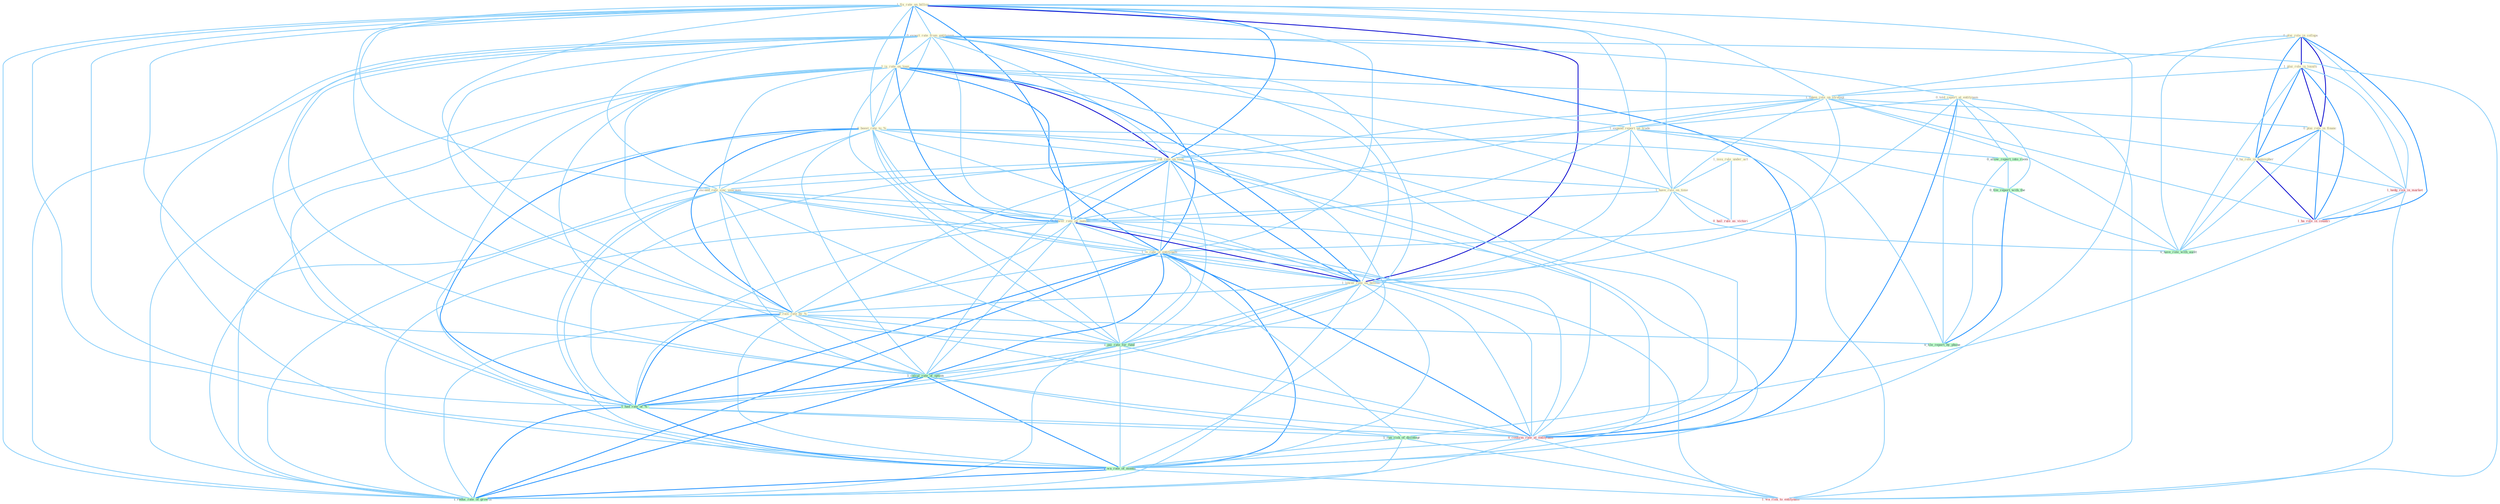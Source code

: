 Graph G{ 
    node
    [shape=polygon,style=filled,width=.5,height=.06,color="#BDFCC9",fixedsize=true,fontsize=4,
    fontcolor="#2f4f4f"];
    {node
    [color="#ffffe0", fontcolor="#8b7d6b"] "0_plai_role_in_collaps " "1_fix_rate_on_billion " "1_plai_role_in_loyalti " "0_expect_rate_from_entitynam " "1_is_rate_on_loan " "1_taken_role_on_strategi " "0_boost_rate_to_% " "0_told_report_at_entitynam " "1_issu_rule_under_act " "1_expand_report_on_trade " "1_cut_rate_on_loan " "0_plai_role_in_financ " "0_exceed_rate_sinc_yearnum " "1_have_rule_on_time " "1_lower_rate_on_number " "1_is_rate_of_entitynam " "0_ha_role_in_hemispher " "1_lower_rate_on_billion " "0_rais_rate_by_% "}
{node [color="#fff0f5", fontcolor="#b22222"] "1_hedg_risk_in_market " "1_ha_role_in_countri " "0_hail_rule_as_victori " "0_confirm_rate_at_entitynam " "1_wa_risk_to_entitynam "}
edge [color="#B0E2FF"];

	"0_plai_role_in_collaps " -- "1_plai_role_in_loyalti " [w="3", color="#0000cd" , len=0.6];
	"0_plai_role_in_collaps " -- "1_taken_role_on_strategi " [w="1", color="#87cefa" ];
	"0_plai_role_in_collaps " -- "0_plai_role_in_financ " [w="3", color="#0000cd" , len=0.6];
	"0_plai_role_in_collaps " -- "0_ha_role_in_hemispher " [w="2", color="#1e90ff" , len=0.8];
	"0_plai_role_in_collaps " -- "1_hedg_risk_in_market " [w="1", color="#87cefa" ];
	"0_plai_role_in_collaps " -- "1_ha_role_in_countri " [w="2", color="#1e90ff" , len=0.8];
	"0_plai_role_in_collaps " -- "0_have_role_with_audit " [w="1", color="#87cefa" ];
	"1_fix_rate_on_billion " -- "0_expect_rate_from_entitynam " [w="1", color="#87cefa" ];
	"1_fix_rate_on_billion " -- "1_is_rate_on_loan " [w="2", color="#1e90ff" , len=0.8];
	"1_fix_rate_on_billion " -- "1_taken_role_on_strategi " [w="1", color="#87cefa" ];
	"1_fix_rate_on_billion " -- "0_boost_rate_to_% " [w="1", color="#87cefa" ];
	"1_fix_rate_on_billion " -- "1_expand_report_on_trade " [w="1", color="#87cefa" ];
	"1_fix_rate_on_billion " -- "1_cut_rate_on_loan " [w="2", color="#1e90ff" , len=0.8];
	"1_fix_rate_on_billion " -- "0_exceed_rate_sinc_yearnum " [w="1", color="#87cefa" ];
	"1_fix_rate_on_billion " -- "1_have_rule_on_time " [w="1", color="#87cefa" ];
	"1_fix_rate_on_billion " -- "1_lower_rate_on_number " [w="2", color="#1e90ff" , len=0.8];
	"1_fix_rate_on_billion " -- "1_is_rate_of_entitynam " [w="1", color="#87cefa" ];
	"1_fix_rate_on_billion " -- "1_lower_rate_on_billion " [w="3", color="#0000cd" , len=0.6];
	"1_fix_rate_on_billion " -- "0_rais_rate_by_% " [w="1", color="#87cefa" ];
	"1_fix_rate_on_billion " -- "1_pai_rate_for_fund " [w="1", color="#87cefa" ];
	"1_fix_rate_on_billion " -- "1_calcul_rate_of_option " [w="1", color="#87cefa" ];
	"1_fix_rate_on_billion " -- "1_had_rate_of_% " [w="1", color="#87cefa" ];
	"1_fix_rate_on_billion " -- "0_confirm_rate_at_entitynam " [w="1", color="#87cefa" ];
	"1_fix_rate_on_billion " -- "1_wa_rate_of_month " [w="1", color="#87cefa" ];
	"1_fix_rate_on_billion " -- "1_reduc_rate_of_growth " [w="1", color="#87cefa" ];
	"1_plai_role_in_loyalti " -- "1_taken_role_on_strategi " [w="1", color="#87cefa" ];
	"1_plai_role_in_loyalti " -- "0_plai_role_in_financ " [w="3", color="#0000cd" , len=0.6];
	"1_plai_role_in_loyalti " -- "0_ha_role_in_hemispher " [w="2", color="#1e90ff" , len=0.8];
	"1_plai_role_in_loyalti " -- "1_hedg_risk_in_market " [w="1", color="#87cefa" ];
	"1_plai_role_in_loyalti " -- "1_ha_role_in_countri " [w="2", color="#1e90ff" , len=0.8];
	"1_plai_role_in_loyalti " -- "0_have_role_with_audit " [w="1", color="#87cefa" ];
	"0_expect_rate_from_entitynam " -- "1_is_rate_on_loan " [w="1", color="#87cefa" ];
	"0_expect_rate_from_entitynam " -- "0_boost_rate_to_% " [w="1", color="#87cefa" ];
	"0_expect_rate_from_entitynam " -- "0_told_report_at_entitynam " [w="1", color="#87cefa" ];
	"0_expect_rate_from_entitynam " -- "1_cut_rate_on_loan " [w="1", color="#87cefa" ];
	"0_expect_rate_from_entitynam " -- "0_exceed_rate_sinc_yearnum " [w="1", color="#87cefa" ];
	"0_expect_rate_from_entitynam " -- "1_lower_rate_on_number " [w="1", color="#87cefa" ];
	"0_expect_rate_from_entitynam " -- "1_is_rate_of_entitynam " [w="2", color="#1e90ff" , len=0.8];
	"0_expect_rate_from_entitynam " -- "1_lower_rate_on_billion " [w="1", color="#87cefa" ];
	"0_expect_rate_from_entitynam " -- "0_rais_rate_by_% " [w="1", color="#87cefa" ];
	"0_expect_rate_from_entitynam " -- "1_pai_rate_for_fund " [w="1", color="#87cefa" ];
	"0_expect_rate_from_entitynam " -- "1_calcul_rate_of_option " [w="1", color="#87cefa" ];
	"0_expect_rate_from_entitynam " -- "1_had_rate_of_% " [w="1", color="#87cefa" ];
	"0_expect_rate_from_entitynam " -- "0_confirm_rate_at_entitynam " [w="2", color="#1e90ff" , len=0.8];
	"0_expect_rate_from_entitynam " -- "1_wa_rate_of_month " [w="1", color="#87cefa" ];
	"0_expect_rate_from_entitynam " -- "1_wa_risk_to_entitynam " [w="1", color="#87cefa" ];
	"0_expect_rate_from_entitynam " -- "1_reduc_rate_of_growth " [w="1", color="#87cefa" ];
	"1_is_rate_on_loan " -- "1_taken_role_on_strategi " [w="1", color="#87cefa" ];
	"1_is_rate_on_loan " -- "0_boost_rate_to_% " [w="1", color="#87cefa" ];
	"1_is_rate_on_loan " -- "1_expand_report_on_trade " [w="1", color="#87cefa" ];
	"1_is_rate_on_loan " -- "1_cut_rate_on_loan " [w="3", color="#0000cd" , len=0.6];
	"1_is_rate_on_loan " -- "0_exceed_rate_sinc_yearnum " [w="1", color="#87cefa" ];
	"1_is_rate_on_loan " -- "1_have_rule_on_time " [w="1", color="#87cefa" ];
	"1_is_rate_on_loan " -- "1_lower_rate_on_number " [w="2", color="#1e90ff" , len=0.8];
	"1_is_rate_on_loan " -- "1_is_rate_of_entitynam " [w="2", color="#1e90ff" , len=0.8];
	"1_is_rate_on_loan " -- "1_lower_rate_on_billion " [w="2", color="#1e90ff" , len=0.8];
	"1_is_rate_on_loan " -- "0_rais_rate_by_% " [w="1", color="#87cefa" ];
	"1_is_rate_on_loan " -- "1_pai_rate_for_fund " [w="1", color="#87cefa" ];
	"1_is_rate_on_loan " -- "1_calcul_rate_of_option " [w="1", color="#87cefa" ];
	"1_is_rate_on_loan " -- "1_had_rate_of_% " [w="1", color="#87cefa" ];
	"1_is_rate_on_loan " -- "0_confirm_rate_at_entitynam " [w="1", color="#87cefa" ];
	"1_is_rate_on_loan " -- "1_wa_rate_of_month " [w="1", color="#87cefa" ];
	"1_is_rate_on_loan " -- "1_reduc_rate_of_growth " [w="1", color="#87cefa" ];
	"1_taken_role_on_strategi " -- "1_expand_report_on_trade " [w="1", color="#87cefa" ];
	"1_taken_role_on_strategi " -- "1_cut_rate_on_loan " [w="1", color="#87cefa" ];
	"1_taken_role_on_strategi " -- "0_plai_role_in_financ " [w="1", color="#87cefa" ];
	"1_taken_role_on_strategi " -- "1_have_rule_on_time " [w="1", color="#87cefa" ];
	"1_taken_role_on_strategi " -- "1_lower_rate_on_number " [w="1", color="#87cefa" ];
	"1_taken_role_on_strategi " -- "0_ha_role_in_hemispher " [w="1", color="#87cefa" ];
	"1_taken_role_on_strategi " -- "1_lower_rate_on_billion " [w="1", color="#87cefa" ];
	"1_taken_role_on_strategi " -- "1_ha_role_in_countri " [w="1", color="#87cefa" ];
	"1_taken_role_on_strategi " -- "0_have_role_with_audit " [w="1", color="#87cefa" ];
	"0_boost_rate_to_% " -- "1_cut_rate_on_loan " [w="1", color="#87cefa" ];
	"0_boost_rate_to_% " -- "0_exceed_rate_sinc_yearnum " [w="1", color="#87cefa" ];
	"0_boost_rate_to_% " -- "1_lower_rate_on_number " [w="1", color="#87cefa" ];
	"0_boost_rate_to_% " -- "1_is_rate_of_entitynam " [w="1", color="#87cefa" ];
	"0_boost_rate_to_% " -- "1_lower_rate_on_billion " [w="1", color="#87cefa" ];
	"0_boost_rate_to_% " -- "0_rais_rate_by_% " [w="2", color="#1e90ff" , len=0.8];
	"0_boost_rate_to_% " -- "1_pai_rate_for_fund " [w="1", color="#87cefa" ];
	"0_boost_rate_to_% " -- "1_calcul_rate_of_option " [w="1", color="#87cefa" ];
	"0_boost_rate_to_% " -- "1_had_rate_of_% " [w="2", color="#1e90ff" , len=0.8];
	"0_boost_rate_to_% " -- "0_confirm_rate_at_entitynam " [w="1", color="#87cefa" ];
	"0_boost_rate_to_% " -- "1_wa_rate_of_month " [w="1", color="#87cefa" ];
	"0_boost_rate_to_% " -- "1_wa_risk_to_entitynam " [w="1", color="#87cefa" ];
	"0_boost_rate_to_% " -- "1_reduc_rate_of_growth " [w="1", color="#87cefa" ];
	"0_told_report_at_entitynam " -- "1_expand_report_on_trade " [w="1", color="#87cefa" ];
	"0_told_report_at_entitynam " -- "1_is_rate_of_entitynam " [w="1", color="#87cefa" ];
	"0_told_report_at_entitynam " -- "0_allow_report_into_room " [w="1", color="#87cefa" ];
	"0_told_report_at_entitynam " -- "0_file_report_with_the " [w="1", color="#87cefa" ];
	"0_told_report_at_entitynam " -- "0_confirm_rate_at_entitynam " [w="2", color="#1e90ff" , len=0.8];
	"0_told_report_at_entitynam " -- "0_file_report_by_phone " [w="1", color="#87cefa" ];
	"0_told_report_at_entitynam " -- "1_wa_risk_to_entitynam " [w="1", color="#87cefa" ];
	"1_issu_rule_under_act " -- "1_have_rule_on_time " [w="1", color="#87cefa" ];
	"1_issu_rule_under_act " -- "0_hail_rule_as_victori " [w="1", color="#87cefa" ];
	"1_expand_report_on_trade " -- "1_cut_rate_on_loan " [w="1", color="#87cefa" ];
	"1_expand_report_on_trade " -- "1_have_rule_on_time " [w="1", color="#87cefa" ];
	"1_expand_report_on_trade " -- "1_lower_rate_on_number " [w="1", color="#87cefa" ];
	"1_expand_report_on_trade " -- "1_lower_rate_on_billion " [w="1", color="#87cefa" ];
	"1_expand_report_on_trade " -- "0_allow_report_into_room " [w="1", color="#87cefa" ];
	"1_expand_report_on_trade " -- "0_file_report_with_the " [w="1", color="#87cefa" ];
	"1_expand_report_on_trade " -- "0_file_report_by_phone " [w="1", color="#87cefa" ];
	"1_cut_rate_on_loan " -- "0_exceed_rate_sinc_yearnum " [w="1", color="#87cefa" ];
	"1_cut_rate_on_loan " -- "1_have_rule_on_time " [w="1", color="#87cefa" ];
	"1_cut_rate_on_loan " -- "1_lower_rate_on_number " [w="2", color="#1e90ff" , len=0.8];
	"1_cut_rate_on_loan " -- "1_is_rate_of_entitynam " [w="1", color="#87cefa" ];
	"1_cut_rate_on_loan " -- "1_lower_rate_on_billion " [w="2", color="#1e90ff" , len=0.8];
	"1_cut_rate_on_loan " -- "0_rais_rate_by_% " [w="1", color="#87cefa" ];
	"1_cut_rate_on_loan " -- "1_pai_rate_for_fund " [w="1", color="#87cefa" ];
	"1_cut_rate_on_loan " -- "1_calcul_rate_of_option " [w="1", color="#87cefa" ];
	"1_cut_rate_on_loan " -- "1_had_rate_of_% " [w="1", color="#87cefa" ];
	"1_cut_rate_on_loan " -- "0_confirm_rate_at_entitynam " [w="1", color="#87cefa" ];
	"1_cut_rate_on_loan " -- "1_wa_rate_of_month " [w="1", color="#87cefa" ];
	"1_cut_rate_on_loan " -- "1_reduc_rate_of_growth " [w="1", color="#87cefa" ];
	"0_plai_role_in_financ " -- "0_ha_role_in_hemispher " [w="2", color="#1e90ff" , len=0.8];
	"0_plai_role_in_financ " -- "1_hedg_risk_in_market " [w="1", color="#87cefa" ];
	"0_plai_role_in_financ " -- "1_ha_role_in_countri " [w="2", color="#1e90ff" , len=0.8];
	"0_plai_role_in_financ " -- "0_have_role_with_audit " [w="1", color="#87cefa" ];
	"0_exceed_rate_sinc_yearnum " -- "1_lower_rate_on_number " [w="1", color="#87cefa" ];
	"0_exceed_rate_sinc_yearnum " -- "1_is_rate_of_entitynam " [w="1", color="#87cefa" ];
	"0_exceed_rate_sinc_yearnum " -- "1_lower_rate_on_billion " [w="1", color="#87cefa" ];
	"0_exceed_rate_sinc_yearnum " -- "0_rais_rate_by_% " [w="1", color="#87cefa" ];
	"0_exceed_rate_sinc_yearnum " -- "1_pai_rate_for_fund " [w="1", color="#87cefa" ];
	"0_exceed_rate_sinc_yearnum " -- "1_calcul_rate_of_option " [w="1", color="#87cefa" ];
	"0_exceed_rate_sinc_yearnum " -- "1_had_rate_of_% " [w="1", color="#87cefa" ];
	"0_exceed_rate_sinc_yearnum " -- "0_confirm_rate_at_entitynam " [w="1", color="#87cefa" ];
	"0_exceed_rate_sinc_yearnum " -- "1_wa_rate_of_month " [w="1", color="#87cefa" ];
	"0_exceed_rate_sinc_yearnum " -- "1_reduc_rate_of_growth " [w="1", color="#87cefa" ];
	"1_have_rule_on_time " -- "1_lower_rate_on_number " [w="1", color="#87cefa" ];
	"1_have_rule_on_time " -- "1_lower_rate_on_billion " [w="1", color="#87cefa" ];
	"1_have_rule_on_time " -- "0_hail_rule_as_victori " [w="1", color="#87cefa" ];
	"1_have_rule_on_time " -- "0_have_role_with_audit " [w="1", color="#87cefa" ];
	"1_lower_rate_on_number " -- "1_is_rate_of_entitynam " [w="1", color="#87cefa" ];
	"1_lower_rate_on_number " -- "1_lower_rate_on_billion " [w="3", color="#0000cd" , len=0.6];
	"1_lower_rate_on_number " -- "0_rais_rate_by_% " [w="1", color="#87cefa" ];
	"1_lower_rate_on_number " -- "1_pai_rate_for_fund " [w="1", color="#87cefa" ];
	"1_lower_rate_on_number " -- "1_calcul_rate_of_option " [w="1", color="#87cefa" ];
	"1_lower_rate_on_number " -- "1_had_rate_of_% " [w="1", color="#87cefa" ];
	"1_lower_rate_on_number " -- "0_confirm_rate_at_entitynam " [w="1", color="#87cefa" ];
	"1_lower_rate_on_number " -- "1_wa_rate_of_month " [w="1", color="#87cefa" ];
	"1_lower_rate_on_number " -- "1_reduc_rate_of_growth " [w="1", color="#87cefa" ];
	"1_is_rate_of_entitynam " -- "1_lower_rate_on_billion " [w="1", color="#87cefa" ];
	"1_is_rate_of_entitynam " -- "0_rais_rate_by_% " [w="1", color="#87cefa" ];
	"1_is_rate_of_entitynam " -- "1_pai_rate_for_fund " [w="1", color="#87cefa" ];
	"1_is_rate_of_entitynam " -- "1_calcul_rate_of_option " [w="2", color="#1e90ff" , len=0.8];
	"1_is_rate_of_entitynam " -- "1_had_rate_of_% " [w="2", color="#1e90ff" , len=0.8];
	"1_is_rate_of_entitynam " -- "0_confirm_rate_at_entitynam " [w="2", color="#1e90ff" , len=0.8];
	"1_is_rate_of_entitynam " -- "1_run_risk_of_disintegr " [w="1", color="#87cefa" ];
	"1_is_rate_of_entitynam " -- "1_wa_rate_of_month " [w="2", color="#1e90ff" , len=0.8];
	"1_is_rate_of_entitynam " -- "1_wa_risk_to_entitynam " [w="1", color="#87cefa" ];
	"1_is_rate_of_entitynam " -- "1_reduc_rate_of_growth " [w="2", color="#1e90ff" , len=0.8];
	"0_ha_role_in_hemispher " -- "1_hedg_risk_in_market " [w="1", color="#87cefa" ];
	"0_ha_role_in_hemispher " -- "1_ha_role_in_countri " [w="3", color="#0000cd" , len=0.6];
	"0_ha_role_in_hemispher " -- "0_have_role_with_audit " [w="1", color="#87cefa" ];
	"1_lower_rate_on_billion " -- "0_rais_rate_by_% " [w="1", color="#87cefa" ];
	"1_lower_rate_on_billion " -- "1_pai_rate_for_fund " [w="1", color="#87cefa" ];
	"1_lower_rate_on_billion " -- "1_calcul_rate_of_option " [w="1", color="#87cefa" ];
	"1_lower_rate_on_billion " -- "1_had_rate_of_% " [w="1", color="#87cefa" ];
	"1_lower_rate_on_billion " -- "0_confirm_rate_at_entitynam " [w="1", color="#87cefa" ];
	"1_lower_rate_on_billion " -- "1_wa_rate_of_month " [w="1", color="#87cefa" ];
	"1_lower_rate_on_billion " -- "1_reduc_rate_of_growth " [w="1", color="#87cefa" ];
	"0_rais_rate_by_% " -- "1_pai_rate_for_fund " [w="1", color="#87cefa" ];
	"0_rais_rate_by_% " -- "1_calcul_rate_of_option " [w="1", color="#87cefa" ];
	"0_rais_rate_by_% " -- "1_had_rate_of_% " [w="2", color="#1e90ff" , len=0.8];
	"0_rais_rate_by_% " -- "0_confirm_rate_at_entitynam " [w="1", color="#87cefa" ];
	"0_rais_rate_by_% " -- "0_file_report_by_phone " [w="1", color="#87cefa" ];
	"0_rais_rate_by_% " -- "1_wa_rate_of_month " [w="1", color="#87cefa" ];
	"0_rais_rate_by_% " -- "1_reduc_rate_of_growth " [w="1", color="#87cefa" ];
	"1_pai_rate_for_fund " -- "1_calcul_rate_of_option " [w="1", color="#87cefa" ];
	"1_pai_rate_for_fund " -- "1_had_rate_of_% " [w="1", color="#87cefa" ];
	"1_pai_rate_for_fund " -- "0_confirm_rate_at_entitynam " [w="1", color="#87cefa" ];
	"1_pai_rate_for_fund " -- "1_wa_rate_of_month " [w="1", color="#87cefa" ];
	"1_pai_rate_for_fund " -- "1_reduc_rate_of_growth " [w="1", color="#87cefa" ];
	"0_allow_report_into_room " -- "0_file_report_with_the " [w="1", color="#87cefa" ];
	"0_allow_report_into_room " -- "0_file_report_by_phone " [w="1", color="#87cefa" ];
	"1_hedg_risk_in_market " -- "1_ha_role_in_countri " [w="1", color="#87cefa" ];
	"1_hedg_risk_in_market " -- "1_run_risk_of_disintegr " [w="1", color="#87cefa" ];
	"1_hedg_risk_in_market " -- "1_wa_risk_to_entitynam " [w="1", color="#87cefa" ];
	"1_ha_role_in_countri " -- "0_have_role_with_audit " [w="1", color="#87cefa" ];
	"0_file_report_with_the " -- "0_file_report_by_phone " [w="2", color="#1e90ff" , len=0.8];
	"0_file_report_with_the " -- "0_have_role_with_audit " [w="1", color="#87cefa" ];
	"1_calcul_rate_of_option " -- "1_had_rate_of_% " [w="2", color="#1e90ff" , len=0.8];
	"1_calcul_rate_of_option " -- "0_confirm_rate_at_entitynam " [w="1", color="#87cefa" ];
	"1_calcul_rate_of_option " -- "1_run_risk_of_disintegr " [w="1", color="#87cefa" ];
	"1_calcul_rate_of_option " -- "1_wa_rate_of_month " [w="2", color="#1e90ff" , len=0.8];
	"1_calcul_rate_of_option " -- "1_reduc_rate_of_growth " [w="2", color="#1e90ff" , len=0.8];
	"1_had_rate_of_% " -- "0_confirm_rate_at_entitynam " [w="1", color="#87cefa" ];
	"1_had_rate_of_% " -- "1_run_risk_of_disintegr " [w="1", color="#87cefa" ];
	"1_had_rate_of_% " -- "1_wa_rate_of_month " [w="2", color="#1e90ff" , len=0.8];
	"1_had_rate_of_% " -- "1_reduc_rate_of_growth " [w="2", color="#1e90ff" , len=0.8];
	"0_confirm_rate_at_entitynam " -- "1_wa_rate_of_month " [w="1", color="#87cefa" ];
	"0_confirm_rate_at_entitynam " -- "1_wa_risk_to_entitynam " [w="1", color="#87cefa" ];
	"0_confirm_rate_at_entitynam " -- "1_reduc_rate_of_growth " [w="1", color="#87cefa" ];
	"1_run_risk_of_disintegr " -- "1_wa_rate_of_month " [w="1", color="#87cefa" ];
	"1_run_risk_of_disintegr " -- "1_wa_risk_to_entitynam " [w="1", color="#87cefa" ];
	"1_run_risk_of_disintegr " -- "1_reduc_rate_of_growth " [w="1", color="#87cefa" ];
	"1_wa_rate_of_month " -- "1_wa_risk_to_entitynam " [w="1", color="#87cefa" ];
	"1_wa_rate_of_month " -- "1_reduc_rate_of_growth " [w="2", color="#1e90ff" , len=0.8];
}